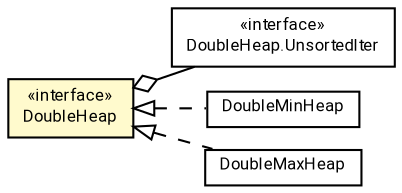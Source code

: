 #!/usr/local/bin/dot
#
# Class diagram 
# Generated by UMLGraph version R5_7_2-60-g0e99a6 (http://www.spinellis.gr/umlgraph/)
#

digraph G {
	graph [fontnames="svg"]
	edge [fontname="Roboto",fontsize=7,labelfontname="Roboto",labelfontsize=7,color="black"];
	node [fontname="Roboto",fontcolor="black",fontsize=8,shape=plaintext,margin=0,width=0,height=0];
	nodesep=0.15;
	ranksep=0.25;
	rankdir=LR;
	// de.lmu.ifi.dbs.elki.utilities.datastructures.heap.DoubleHeap
	c3483267 [label=<<table title="de.lmu.ifi.dbs.elki.utilities.datastructures.heap.DoubleHeap" border="0" cellborder="1" cellspacing="0" cellpadding="2" bgcolor="lemonChiffon" href="DoubleHeap.html" target="_parent">
		<tr><td><table border="0" cellspacing="0" cellpadding="1">
		<tr><td align="center" balign="center"> &#171;interface&#187; </td></tr>
		<tr><td align="center" balign="center"> <font face="Roboto">DoubleHeap</font> </td></tr>
		</table></td></tr>
		</table>>, URL="DoubleHeap.html"];
	// de.lmu.ifi.dbs.elki.utilities.datastructures.heap.DoubleHeap.UnsortedIter
	c3483268 [label=<<table title="de.lmu.ifi.dbs.elki.utilities.datastructures.heap.DoubleHeap.UnsortedIter" border="0" cellborder="1" cellspacing="0" cellpadding="2" href="DoubleHeap.UnsortedIter.html" target="_parent">
		<tr><td><table border="0" cellspacing="0" cellpadding="1">
		<tr><td align="center" balign="center"> &#171;interface&#187; </td></tr>
		<tr><td align="center" balign="center"> <font face="Roboto">DoubleHeap.UnsortedIter</font> </td></tr>
		</table></td></tr>
		</table>>, URL="DoubleHeap.UnsortedIter.html"];
	// de.lmu.ifi.dbs.elki.utilities.datastructures.heap.DoubleMinHeap
	c3483271 [label=<<table title="de.lmu.ifi.dbs.elki.utilities.datastructures.heap.DoubleMinHeap" border="0" cellborder="1" cellspacing="0" cellpadding="2" href="DoubleMinHeap.html" target="_parent">
		<tr><td><table border="0" cellspacing="0" cellpadding="1">
		<tr><td align="center" balign="center"> <font face="Roboto">DoubleMinHeap</font> </td></tr>
		</table></td></tr>
		</table>>, URL="DoubleMinHeap.html"];
	// de.lmu.ifi.dbs.elki.utilities.datastructures.heap.DoubleMaxHeap
	c3483281 [label=<<table title="de.lmu.ifi.dbs.elki.utilities.datastructures.heap.DoubleMaxHeap" border="0" cellborder="1" cellspacing="0" cellpadding="2" href="DoubleMaxHeap.html" target="_parent">
		<tr><td><table border="0" cellspacing="0" cellpadding="1">
		<tr><td align="center" balign="center"> <font face="Roboto">DoubleMaxHeap</font> </td></tr>
		</table></td></tr>
		</table>>, URL="DoubleMaxHeap.html"];
	// de.lmu.ifi.dbs.elki.utilities.datastructures.heap.DoubleHeap has de.lmu.ifi.dbs.elki.utilities.datastructures.heap.DoubleHeap.UnsortedIter
	c3483267 -> c3483268 [arrowhead=none,arrowtail=ediamond,dir=back,weight=4];
	// de.lmu.ifi.dbs.elki.utilities.datastructures.heap.DoubleMinHeap implements de.lmu.ifi.dbs.elki.utilities.datastructures.heap.DoubleHeap
	c3483267 -> c3483271 [arrowtail=empty,style=dashed,dir=back,weight=9];
	// de.lmu.ifi.dbs.elki.utilities.datastructures.heap.DoubleMaxHeap implements de.lmu.ifi.dbs.elki.utilities.datastructures.heap.DoubleHeap
	c3483267 -> c3483281 [arrowtail=empty,style=dashed,dir=back,weight=9];
}


